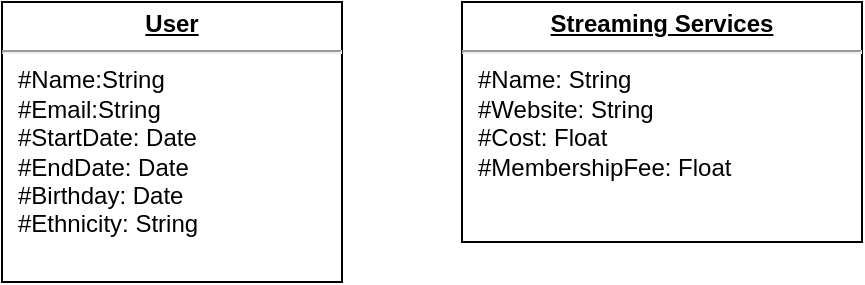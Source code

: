 <mxfile version="14.2.7" type="github">
  <diagram id="7y4Bm_Csqy858rbeXeka" name="Page-1">
    <mxGraphModel dx="1422" dy="882" grid="1" gridSize="10" guides="1" tooltips="1" connect="1" arrows="1" fold="1" page="1" pageScale="1" pageWidth="850" pageHeight="1100" math="0" shadow="0">
      <root>
        <mxCell id="0" />
        <mxCell id="1" parent="0" />
        <mxCell id="7rUCfdSFTrNGHXz4k6Ym-6" value="&lt;p style=&quot;margin: 0px ; margin-top: 4px ; text-align: center ; text-decoration: underline&quot;&gt;&lt;b&gt;User&lt;/b&gt;&lt;/p&gt;&lt;hr&gt;&lt;p style=&quot;margin: 0px ; margin-left: 8px&quot;&gt;#Name:String&lt;br&gt;#Email:String&lt;br&gt;#StartDate: Date&lt;/p&gt;&lt;p style=&quot;margin: 0px ; margin-left: 8px&quot;&gt;#EndDate: Date&lt;/p&gt;&lt;p style=&quot;margin: 0px ; margin-left: 8px&quot;&gt;#Birthday: Date&lt;/p&gt;&lt;p style=&quot;margin: 0px ; margin-left: 8px&quot;&gt;#Ethnicity: String&lt;/p&gt;" style="verticalAlign=top;align=left;overflow=fill;fontSize=12;fontFamily=Helvetica;html=1;" vertex="1" parent="1">
          <mxGeometry x="130" y="40" width="170" height="140" as="geometry" />
        </mxCell>
        <mxCell id="7rUCfdSFTrNGHXz4k6Ym-7" value="&lt;p style=&quot;margin: 0px ; margin-top: 4px ; text-align: center ; text-decoration: underline&quot;&gt;&lt;b&gt;Streaming Services&lt;/b&gt;&lt;/p&gt;&lt;hr&gt;&lt;p style=&quot;margin: 0px ; margin-left: 8px&quot;&gt;#Name: String&lt;br&gt;#Website: String&lt;br&gt;#Cost: Float&lt;/p&gt;&lt;p style=&quot;margin: 0px ; margin-left: 8px&quot;&gt;#MembershipFee: Float&lt;/p&gt;&lt;p style=&quot;margin: 0px ; margin-left: 8px&quot;&gt;&lt;br&gt;&lt;/p&gt;" style="verticalAlign=top;align=left;overflow=fill;fontSize=12;fontFamily=Helvetica;html=1;" vertex="1" parent="1">
          <mxGeometry x="360" y="40" width="200" height="120" as="geometry" />
        </mxCell>
      </root>
    </mxGraphModel>
  </diagram>
</mxfile>
